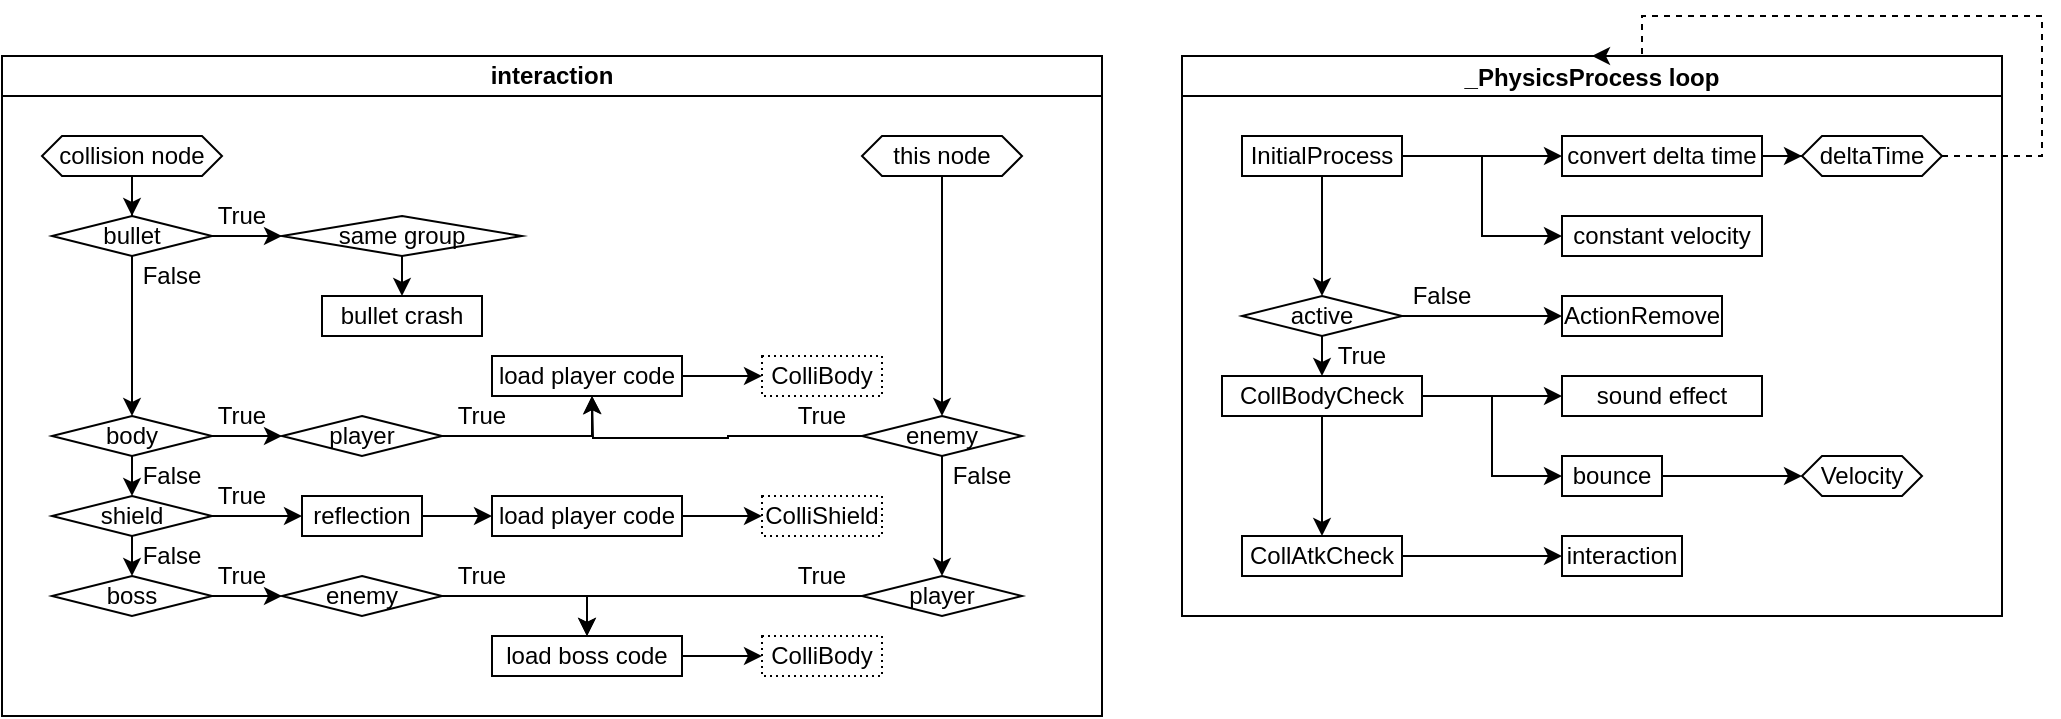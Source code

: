 <mxfile version="21.1.8" type="device">
  <diagram name="페이지-1" id="UgQnZZHE3g6T8qRqS0_P">
    <mxGraphModel dx="1434" dy="699" grid="1" gridSize="10" guides="1" tooltips="1" connect="1" arrows="1" fold="1" page="1" pageScale="1" pageWidth="1060" pageHeight="390" math="0" shadow="0">
      <root>
        <mxCell id="0" />
        <mxCell id="1" parent="0" />
        <mxCell id="aSp9sIrpWUqhBLQok1iG-1" value="_PhysicsProcess loop" style="swimlane;startSize=20;" vertex="1" parent="1">
          <mxGeometry x="610" y="40" width="410" height="280" as="geometry" />
        </mxCell>
        <mxCell id="aSp9sIrpWUqhBLQok1iG-5" value="constant velocity" style="rounded=0;whiteSpace=wrap;html=1;" vertex="1" parent="aSp9sIrpWUqhBLQok1iG-1">
          <mxGeometry x="190" y="80" width="100" height="20" as="geometry" />
        </mxCell>
        <mxCell id="aSp9sIrpWUqhBLQok1iG-6" style="edgeStyle=orthogonalEdgeStyle;rounded=0;orthogonalLoop=1;jettySize=auto;html=1;entryX=0;entryY=0.5;entryDx=0;entryDy=0;" edge="1" parent="aSp9sIrpWUqhBLQok1iG-1" source="aSp9sIrpWUqhBLQok1iG-8" target="aSp9sIrpWUqhBLQok1iG-9">
          <mxGeometry relative="1" as="geometry" />
        </mxCell>
        <mxCell id="aSp9sIrpWUqhBLQok1iG-7" style="edgeStyle=orthogonalEdgeStyle;rounded=0;orthogonalLoop=1;jettySize=auto;html=1;entryX=0.5;entryY=0;entryDx=0;entryDy=0;" edge="1" parent="aSp9sIrpWUqhBLQok1iG-1" source="aSp9sIrpWUqhBLQok1iG-8" target="aSp9sIrpWUqhBLQok1iG-11">
          <mxGeometry relative="1" as="geometry" />
        </mxCell>
        <mxCell id="aSp9sIrpWUqhBLQok1iG-57" style="edgeStyle=orthogonalEdgeStyle;rounded=0;orthogonalLoop=1;jettySize=auto;html=1;entryX=0;entryY=0.5;entryDx=0;entryDy=0;" edge="1" parent="aSp9sIrpWUqhBLQok1iG-1" source="aSp9sIrpWUqhBLQok1iG-8" target="aSp9sIrpWUqhBLQok1iG-56">
          <mxGeometry relative="1" as="geometry" />
        </mxCell>
        <mxCell id="aSp9sIrpWUqhBLQok1iG-8" value="CollBodyCheck" style="rounded=0;whiteSpace=wrap;html=1;" vertex="1" parent="aSp9sIrpWUqhBLQok1iG-1">
          <mxGeometry x="20" y="160" width="100" height="20" as="geometry" />
        </mxCell>
        <mxCell id="aSp9sIrpWUqhBLQok1iG-9" value="sound effect" style="rounded=0;whiteSpace=wrap;html=1;" vertex="1" parent="aSp9sIrpWUqhBLQok1iG-1">
          <mxGeometry x="190" y="160" width="100" height="20" as="geometry" />
        </mxCell>
        <mxCell id="aSp9sIrpWUqhBLQok1iG-10" style="edgeStyle=orthogonalEdgeStyle;rounded=0;orthogonalLoop=1;jettySize=auto;html=1;entryX=0;entryY=0.5;entryDx=0;entryDy=0;" edge="1" parent="aSp9sIrpWUqhBLQok1iG-1" source="aSp9sIrpWUqhBLQok1iG-11" target="aSp9sIrpWUqhBLQok1iG-12">
          <mxGeometry relative="1" as="geometry" />
        </mxCell>
        <mxCell id="aSp9sIrpWUqhBLQok1iG-11" value="CollAtkCheck" style="rounded=0;whiteSpace=wrap;html=1;" vertex="1" parent="aSp9sIrpWUqhBLQok1iG-1">
          <mxGeometry x="30" y="240" width="80" height="20" as="geometry" />
        </mxCell>
        <mxCell id="aSp9sIrpWUqhBLQok1iG-12" value="interaction" style="rounded=0;whiteSpace=wrap;html=1;" vertex="1" parent="aSp9sIrpWUqhBLQok1iG-1">
          <mxGeometry x="190" y="240" width="60" height="20" as="geometry" />
        </mxCell>
        <mxCell id="aSp9sIrpWUqhBLQok1iG-14" value="Velocity" style="shape=hexagon;perimeter=hexagonPerimeter2;whiteSpace=wrap;html=1;fixedSize=1;size=10;" vertex="1" parent="aSp9sIrpWUqhBLQok1iG-1">
          <mxGeometry x="310" y="200" width="60" height="20" as="geometry" />
        </mxCell>
        <mxCell id="aSp9sIrpWUqhBLQok1iG-15" value="" style="endArrow=classic;html=1;rounded=0;exitX=1;exitY=0.5;exitDx=0;exitDy=0;entryX=0;entryY=0.5;entryDx=0;entryDy=0;" edge="1" parent="aSp9sIrpWUqhBLQok1iG-1" source="aSp9sIrpWUqhBLQok1iG-56" target="aSp9sIrpWUqhBLQok1iG-14">
          <mxGeometry width="50" height="50" relative="1" as="geometry">
            <mxPoint x="40" y="260" as="sourcePoint" />
            <mxPoint x="90" y="210" as="targetPoint" />
          </mxGeometry>
        </mxCell>
        <mxCell id="aSp9sIrpWUqhBLQok1iG-68" style="edgeStyle=orthogonalEdgeStyle;rounded=0;orthogonalLoop=1;jettySize=auto;html=1;entryX=0;entryY=0.5;entryDx=0;entryDy=0;" edge="1" parent="aSp9sIrpWUqhBLQok1iG-1" source="aSp9sIrpWUqhBLQok1iG-51" target="aSp9sIrpWUqhBLQok1iG-54">
          <mxGeometry relative="1" as="geometry" />
        </mxCell>
        <mxCell id="aSp9sIrpWUqhBLQok1iG-51" value="active" style="rhombus;whiteSpace=wrap;html=1;" vertex="1" parent="aSp9sIrpWUqhBLQok1iG-1">
          <mxGeometry x="30" y="120" width="80" height="20" as="geometry" />
        </mxCell>
        <mxCell id="aSp9sIrpWUqhBLQok1iG-54" value="ActionRemove" style="rounded=0;whiteSpace=wrap;html=1;" vertex="1" parent="aSp9sIrpWUqhBLQok1iG-1">
          <mxGeometry x="190" y="120" width="80" height="20" as="geometry" />
        </mxCell>
        <mxCell id="aSp9sIrpWUqhBLQok1iG-56" value="bounce" style="rounded=0;whiteSpace=wrap;html=1;" vertex="1" parent="aSp9sIrpWUqhBLQok1iG-1">
          <mxGeometry x="190" y="200" width="50" height="20" as="geometry" />
        </mxCell>
        <mxCell id="aSp9sIrpWUqhBLQok1iG-69" value="True" style="text;html=1;strokeColor=none;fillColor=none;align=center;verticalAlign=middle;whiteSpace=wrap;rounded=0;" vertex="1" parent="aSp9sIrpWUqhBLQok1iG-1">
          <mxGeometry x="70" y="140" width="40" height="20" as="geometry" />
        </mxCell>
        <mxCell id="aSp9sIrpWUqhBLQok1iG-71" value="" style="endArrow=classic;html=1;rounded=0;exitX=0.5;exitY=1;exitDx=0;exitDy=0;entryX=0.5;entryY=0;entryDx=0;entryDy=0;" edge="1" parent="aSp9sIrpWUqhBLQok1iG-1" source="aSp9sIrpWUqhBLQok1iG-51" target="aSp9sIrpWUqhBLQok1iG-8">
          <mxGeometry width="50" height="50" relative="1" as="geometry">
            <mxPoint x="10" y="160" as="sourcePoint" />
            <mxPoint x="60" y="110" as="targetPoint" />
          </mxGeometry>
        </mxCell>
        <mxCell id="aSp9sIrpWUqhBLQok1iG-72" value="False" style="text;html=1;strokeColor=none;fillColor=none;align=center;verticalAlign=middle;whiteSpace=wrap;rounded=0;" vertex="1" parent="aSp9sIrpWUqhBLQok1iG-1">
          <mxGeometry x="110" y="110" width="40" height="20" as="geometry" />
        </mxCell>
        <mxCell id="aSp9sIrpWUqhBLQok1iG-37" style="edgeStyle=orthogonalEdgeStyle;rounded=0;orthogonalLoop=1;jettySize=auto;html=1;entryX=0;entryY=0.5;entryDx=0;entryDy=0;" edge="1" parent="aSp9sIrpWUqhBLQok1iG-1" source="aSp9sIrpWUqhBLQok1iG-39" target="aSp9sIrpWUqhBLQok1iG-5">
          <mxGeometry relative="1" as="geometry" />
        </mxCell>
        <mxCell id="aSp9sIrpWUqhBLQok1iG-53" style="edgeStyle=orthogonalEdgeStyle;rounded=0;orthogonalLoop=1;jettySize=auto;html=1;entryX=0.5;entryY=0;entryDx=0;entryDy=0;" edge="1" parent="aSp9sIrpWUqhBLQok1iG-1" source="aSp9sIrpWUqhBLQok1iG-39" target="aSp9sIrpWUqhBLQok1iG-51">
          <mxGeometry relative="1" as="geometry" />
        </mxCell>
        <mxCell id="aSp9sIrpWUqhBLQok1iG-39" value="InitialProcess" style="rounded=0;whiteSpace=wrap;html=1;" vertex="1" parent="aSp9sIrpWUqhBLQok1iG-1">
          <mxGeometry x="30" y="40" width="80" height="20" as="geometry" />
        </mxCell>
        <mxCell id="aSp9sIrpWUqhBLQok1iG-41" value="convert delta time" style="rounded=0;whiteSpace=wrap;html=1;" vertex="1" parent="aSp9sIrpWUqhBLQok1iG-1">
          <mxGeometry x="190" y="40" width="100" height="20" as="geometry" />
        </mxCell>
        <mxCell id="aSp9sIrpWUqhBLQok1iG-36" style="edgeStyle=orthogonalEdgeStyle;rounded=0;orthogonalLoop=1;jettySize=auto;html=1;entryX=0;entryY=0.5;entryDx=0;entryDy=0;" edge="1" parent="aSp9sIrpWUqhBLQok1iG-1" source="aSp9sIrpWUqhBLQok1iG-39" target="aSp9sIrpWUqhBLQok1iG-41">
          <mxGeometry relative="1" as="geometry" />
        </mxCell>
        <mxCell id="aSp9sIrpWUqhBLQok1iG-42" value="deltaTime" style="shape=hexagon;perimeter=hexagonPerimeter2;whiteSpace=wrap;html=1;fixedSize=1;size=10;" vertex="1" parent="aSp9sIrpWUqhBLQok1iG-1">
          <mxGeometry x="310" y="40" width="70" height="20" as="geometry" />
        </mxCell>
        <mxCell id="aSp9sIrpWUqhBLQok1iG-43" style="edgeStyle=orthogonalEdgeStyle;rounded=0;orthogonalLoop=1;jettySize=auto;html=1;entryX=0.5;entryY=0;entryDx=0;entryDy=0;dashed=1;exitX=1;exitY=0.5;exitDx=0;exitDy=0;" edge="1" parent="aSp9sIrpWUqhBLQok1iG-1" source="aSp9sIrpWUqhBLQok1iG-42" target="aSp9sIrpWUqhBLQok1iG-1">
          <mxGeometry relative="1" as="geometry">
            <mxPoint x="390" y="50" as="sourcePoint" />
            <mxPoint x="230" as="targetPoint" />
            <Array as="points">
              <mxPoint x="430" y="50" />
              <mxPoint x="430" y="-20" />
              <mxPoint x="230" y="-20" />
              <mxPoint x="230" />
            </Array>
          </mxGeometry>
        </mxCell>
        <mxCell id="aSp9sIrpWUqhBLQok1iG-40" style="edgeStyle=orthogonalEdgeStyle;rounded=0;orthogonalLoop=1;jettySize=auto;html=1;entryX=0;entryY=0.5;entryDx=0;entryDy=0;" edge="1" parent="aSp9sIrpWUqhBLQok1iG-1" source="aSp9sIrpWUqhBLQok1iG-41" target="aSp9sIrpWUqhBLQok1iG-42">
          <mxGeometry relative="1" as="geometry" />
        </mxCell>
        <mxCell id="aSp9sIrpWUqhBLQok1iG-59" value="interaction" style="swimlane;whiteSpace=wrap;html=1;startSize=20;" vertex="1" parent="1">
          <mxGeometry x="20" y="40" width="550" height="330" as="geometry" />
        </mxCell>
        <mxCell id="aSp9sIrpWUqhBLQok1iG-92" style="edgeStyle=orthogonalEdgeStyle;rounded=0;orthogonalLoop=1;jettySize=auto;html=1;entryX=0.5;entryY=0;entryDx=0;entryDy=0;" edge="1" parent="aSp9sIrpWUqhBLQok1iG-59" source="aSp9sIrpWUqhBLQok1iG-63" target="aSp9sIrpWUqhBLQok1iG-65">
          <mxGeometry relative="1" as="geometry" />
        </mxCell>
        <mxCell id="aSp9sIrpWUqhBLQok1iG-63" value="collision node" style="shape=hexagon;perimeter=hexagonPerimeter2;whiteSpace=wrap;html=1;fixedSize=1;size=10;" vertex="1" parent="aSp9sIrpWUqhBLQok1iG-59">
          <mxGeometry x="20" y="40" width="90" height="20" as="geometry" />
        </mxCell>
        <mxCell id="aSp9sIrpWUqhBLQok1iG-65" value="bullet" style="rhombus;whiteSpace=wrap;html=1;" vertex="1" parent="aSp9sIrpWUqhBLQok1iG-59">
          <mxGeometry x="25" y="80" width="80" height="20" as="geometry" />
        </mxCell>
        <mxCell id="aSp9sIrpWUqhBLQok1iG-86" style="edgeStyle=orthogonalEdgeStyle;rounded=0;orthogonalLoop=1;jettySize=auto;html=1;entryX=0;entryY=0.5;entryDx=0;entryDy=0;" edge="1" parent="aSp9sIrpWUqhBLQok1iG-59" source="aSp9sIrpWUqhBLQok1iG-67" target="aSp9sIrpWUqhBLQok1iG-83">
          <mxGeometry relative="1" as="geometry" />
        </mxCell>
        <mxCell id="aSp9sIrpWUqhBLQok1iG-67" value="body" style="rhombus;whiteSpace=wrap;html=1;" vertex="1" parent="aSp9sIrpWUqhBLQok1iG-59">
          <mxGeometry x="25" y="180" width="80" height="20" as="geometry" />
        </mxCell>
        <mxCell id="aSp9sIrpWUqhBLQok1iG-103" style="edgeStyle=orthogonalEdgeStyle;rounded=0;orthogonalLoop=1;jettySize=auto;html=1;entryX=0;entryY=0.5;entryDx=0;entryDy=0;" edge="1" parent="aSp9sIrpWUqhBLQok1iG-59" source="aSp9sIrpWUqhBLQok1iG-66" target="aSp9sIrpWUqhBLQok1iG-91">
          <mxGeometry relative="1" as="geometry" />
        </mxCell>
        <mxCell id="aSp9sIrpWUqhBLQok1iG-66" value="shield" style="rhombus;whiteSpace=wrap;html=1;" vertex="1" parent="aSp9sIrpWUqhBLQok1iG-59">
          <mxGeometry x="25" y="220" width="80" height="20" as="geometry" />
        </mxCell>
        <mxCell id="aSp9sIrpWUqhBLQok1iG-74" value="False" style="text;html=1;strokeColor=none;fillColor=none;align=center;verticalAlign=middle;whiteSpace=wrap;rounded=0;" vertex="1" parent="aSp9sIrpWUqhBLQok1iG-59">
          <mxGeometry x="65" y="100" width="40" height="20" as="geometry" />
        </mxCell>
        <mxCell id="aSp9sIrpWUqhBLQok1iG-75" value="True" style="text;html=1;strokeColor=none;fillColor=none;align=center;verticalAlign=middle;whiteSpace=wrap;rounded=0;" vertex="1" parent="aSp9sIrpWUqhBLQok1iG-59">
          <mxGeometry x="100" y="70" width="40" height="20" as="geometry" />
        </mxCell>
        <mxCell id="aSp9sIrpWUqhBLQok1iG-102" style="edgeStyle=orthogonalEdgeStyle;rounded=0;orthogonalLoop=1;jettySize=auto;html=1;entryX=0;entryY=0.5;entryDx=0;entryDy=0;" edge="1" parent="aSp9sIrpWUqhBLQok1iG-59" source="aSp9sIrpWUqhBLQok1iG-61" target="aSp9sIrpWUqhBLQok1iG-99">
          <mxGeometry relative="1" as="geometry" />
        </mxCell>
        <mxCell id="aSp9sIrpWUqhBLQok1iG-61" value="boss" style="rhombus;whiteSpace=wrap;html=1;" vertex="1" parent="aSp9sIrpWUqhBLQok1iG-59">
          <mxGeometry x="25" y="260" width="80" height="20" as="geometry" />
        </mxCell>
        <mxCell id="aSp9sIrpWUqhBLQok1iG-76" value="" style="endArrow=classic;html=1;rounded=0;exitX=0;exitY=0;exitDx=0;exitDy=0;entryX=0.5;entryY=0;entryDx=0;entryDy=0;" edge="1" parent="aSp9sIrpWUqhBLQok1iG-59" source="aSp9sIrpWUqhBLQok1iG-74" target="aSp9sIrpWUqhBLQok1iG-67">
          <mxGeometry width="50" height="50" relative="1" as="geometry">
            <mxPoint x="340" y="160" as="sourcePoint" />
            <mxPoint x="390" y="110" as="targetPoint" />
          </mxGeometry>
        </mxCell>
        <mxCell id="aSp9sIrpWUqhBLQok1iG-77" value="" style="endArrow=classic;html=1;rounded=0;exitX=0.5;exitY=1;exitDx=0;exitDy=0;entryX=0.5;entryY=0;entryDx=0;entryDy=0;" edge="1" parent="aSp9sIrpWUqhBLQok1iG-59" source="aSp9sIrpWUqhBLQok1iG-67" target="aSp9sIrpWUqhBLQok1iG-66">
          <mxGeometry width="50" height="50" relative="1" as="geometry">
            <mxPoint x="340" y="220" as="sourcePoint" />
            <mxPoint x="390" y="170" as="targetPoint" />
          </mxGeometry>
        </mxCell>
        <mxCell id="aSp9sIrpWUqhBLQok1iG-78" value="" style="endArrow=classic;html=1;rounded=0;exitX=0.5;exitY=1;exitDx=0;exitDy=0;entryX=0.5;entryY=0;entryDx=0;entryDy=0;" edge="1" parent="aSp9sIrpWUqhBLQok1iG-59" source="aSp9sIrpWUqhBLQok1iG-66" target="aSp9sIrpWUqhBLQok1iG-61">
          <mxGeometry width="50" height="50" relative="1" as="geometry">
            <mxPoint x="340" y="220" as="sourcePoint" />
            <mxPoint x="390" y="170" as="targetPoint" />
          </mxGeometry>
        </mxCell>
        <mxCell id="aSp9sIrpWUqhBLQok1iG-79" value="False" style="text;html=1;strokeColor=none;fillColor=none;align=center;verticalAlign=middle;whiteSpace=wrap;rounded=0;" vertex="1" parent="aSp9sIrpWUqhBLQok1iG-59">
          <mxGeometry x="65" y="200" width="40" height="20" as="geometry" />
        </mxCell>
        <mxCell id="aSp9sIrpWUqhBLQok1iG-80" value="False" style="text;html=1;strokeColor=none;fillColor=none;align=center;verticalAlign=middle;whiteSpace=wrap;rounded=0;" vertex="1" parent="aSp9sIrpWUqhBLQok1iG-59">
          <mxGeometry x="65" y="240" width="40" height="20" as="geometry" />
        </mxCell>
        <mxCell id="aSp9sIrpWUqhBLQok1iG-87" style="edgeStyle=orthogonalEdgeStyle;rounded=0;orthogonalLoop=1;jettySize=auto;html=1;entryX=0.5;entryY=1;entryDx=0;entryDy=0;" edge="1" parent="aSp9sIrpWUqhBLQok1iG-59" source="aSp9sIrpWUqhBLQok1iG-83">
          <mxGeometry relative="1" as="geometry">
            <mxPoint x="295" y="170" as="targetPoint" />
            <Array as="points">
              <mxPoint x="295" y="190" />
            </Array>
          </mxGeometry>
        </mxCell>
        <mxCell id="aSp9sIrpWUqhBLQok1iG-83" value="player" style="rhombus;whiteSpace=wrap;html=1;" vertex="1" parent="aSp9sIrpWUqhBLQok1iG-59">
          <mxGeometry x="140" y="180" width="80" height="20" as="geometry" />
        </mxCell>
        <mxCell id="aSp9sIrpWUqhBLQok1iG-89" value="True" style="text;html=1;strokeColor=none;fillColor=none;align=center;verticalAlign=middle;whiteSpace=wrap;rounded=0;" vertex="1" parent="aSp9sIrpWUqhBLQok1iG-59">
          <mxGeometry x="100" y="170" width="40" height="20" as="geometry" />
        </mxCell>
        <mxCell id="aSp9sIrpWUqhBLQok1iG-90" value="True" style="text;html=1;strokeColor=none;fillColor=none;align=center;verticalAlign=middle;whiteSpace=wrap;rounded=0;" vertex="1" parent="aSp9sIrpWUqhBLQok1iG-59">
          <mxGeometry x="220" y="170" width="40" height="20" as="geometry" />
        </mxCell>
        <mxCell id="aSp9sIrpWUqhBLQok1iG-107" style="edgeStyle=orthogonalEdgeStyle;rounded=0;orthogonalLoop=1;jettySize=auto;html=1;entryX=0;entryY=0.5;entryDx=0;entryDy=0;" edge="1" parent="aSp9sIrpWUqhBLQok1iG-59" source="aSp9sIrpWUqhBLQok1iG-91" target="aSp9sIrpWUqhBLQok1iG-105">
          <mxGeometry relative="1" as="geometry" />
        </mxCell>
        <mxCell id="aSp9sIrpWUqhBLQok1iG-91" value="reflection" style="rounded=0;whiteSpace=wrap;html=1;" vertex="1" parent="aSp9sIrpWUqhBLQok1iG-59">
          <mxGeometry x="150" y="220" width="60" height="20" as="geometry" />
        </mxCell>
        <mxCell id="aSp9sIrpWUqhBLQok1iG-100" style="edgeStyle=orthogonalEdgeStyle;rounded=0;orthogonalLoop=1;jettySize=auto;html=1;entryX=0.5;entryY=0;entryDx=0;entryDy=0;" edge="1" parent="aSp9sIrpWUqhBLQok1iG-59" source="aSp9sIrpWUqhBLQok1iG-93" target="aSp9sIrpWUqhBLQok1iG-94">
          <mxGeometry relative="1" as="geometry" />
        </mxCell>
        <mxCell id="aSp9sIrpWUqhBLQok1iG-93" value="this node" style="shape=hexagon;perimeter=hexagonPerimeter2;whiteSpace=wrap;html=1;fixedSize=1;size=10;" vertex="1" parent="aSp9sIrpWUqhBLQok1iG-59">
          <mxGeometry x="430" y="40" width="80" height="20" as="geometry" />
        </mxCell>
        <mxCell id="aSp9sIrpWUqhBLQok1iG-101" style="edgeStyle=orthogonalEdgeStyle;rounded=0;orthogonalLoop=1;jettySize=auto;html=1;entryX=0.5;entryY=0;entryDx=0;entryDy=0;" edge="1" parent="aSp9sIrpWUqhBLQok1iG-59" source="aSp9sIrpWUqhBLQok1iG-94" target="aSp9sIrpWUqhBLQok1iG-98">
          <mxGeometry relative="1" as="geometry" />
        </mxCell>
        <mxCell id="aSp9sIrpWUqhBLQok1iG-108" style="edgeStyle=orthogonalEdgeStyle;rounded=0;orthogonalLoop=1;jettySize=auto;html=1;entryX=0.5;entryY=1;entryDx=0;entryDy=0;" edge="1" parent="aSp9sIrpWUqhBLQok1iG-59" source="aSp9sIrpWUqhBLQok1iG-94">
          <mxGeometry relative="1" as="geometry">
            <mxPoint x="295" y="170" as="targetPoint" />
          </mxGeometry>
        </mxCell>
        <mxCell id="aSp9sIrpWUqhBLQok1iG-94" value="enemy" style="rhombus;whiteSpace=wrap;html=1;" vertex="1" parent="aSp9sIrpWUqhBLQok1iG-59">
          <mxGeometry x="430" y="180" width="80" height="20" as="geometry" />
        </mxCell>
        <mxCell id="aSp9sIrpWUqhBLQok1iG-95" value="bullet crash" style="rounded=0;whiteSpace=wrap;html=1;" vertex="1" parent="aSp9sIrpWUqhBLQok1iG-59">
          <mxGeometry x="160" y="120" width="80" height="20" as="geometry" />
        </mxCell>
        <mxCell id="aSp9sIrpWUqhBLQok1iG-96" value="same group" style="rhombus;whiteSpace=wrap;html=1;" vertex="1" parent="aSp9sIrpWUqhBLQok1iG-59">
          <mxGeometry x="140" y="80" width="120" height="20" as="geometry" />
        </mxCell>
        <mxCell id="aSp9sIrpWUqhBLQok1iG-97" value="" style="endArrow=classic;html=1;rounded=0;exitX=0.5;exitY=1;exitDx=0;exitDy=0;entryX=0.5;entryY=0;entryDx=0;entryDy=0;" edge="1" parent="aSp9sIrpWUqhBLQok1iG-59" source="aSp9sIrpWUqhBLQok1iG-96" target="aSp9sIrpWUqhBLQok1iG-95">
          <mxGeometry width="50" height="50" relative="1" as="geometry">
            <mxPoint x="610" y="180" as="sourcePoint" />
            <mxPoint x="660" y="130" as="targetPoint" />
          </mxGeometry>
        </mxCell>
        <mxCell id="aSp9sIrpWUqhBLQok1iG-114" style="edgeStyle=orthogonalEdgeStyle;rounded=0;orthogonalLoop=1;jettySize=auto;html=1;entryX=0.5;entryY=0;entryDx=0;entryDy=0;" edge="1" parent="aSp9sIrpWUqhBLQok1iG-59" source="aSp9sIrpWUqhBLQok1iG-98" target="aSp9sIrpWUqhBLQok1iG-49">
          <mxGeometry relative="1" as="geometry" />
        </mxCell>
        <mxCell id="aSp9sIrpWUqhBLQok1iG-98" value="player" style="rhombus;whiteSpace=wrap;html=1;" vertex="1" parent="aSp9sIrpWUqhBLQok1iG-59">
          <mxGeometry x="430" y="260" width="80" height="20" as="geometry" />
        </mxCell>
        <mxCell id="aSp9sIrpWUqhBLQok1iG-113" style="edgeStyle=orthogonalEdgeStyle;rounded=0;orthogonalLoop=1;jettySize=auto;html=1;" edge="1" parent="aSp9sIrpWUqhBLQok1iG-59" source="aSp9sIrpWUqhBLQok1iG-99" target="aSp9sIrpWUqhBLQok1iG-49">
          <mxGeometry relative="1" as="geometry" />
        </mxCell>
        <mxCell id="aSp9sIrpWUqhBLQok1iG-99" value="enemy" style="rhombus;whiteSpace=wrap;html=1;" vertex="1" parent="aSp9sIrpWUqhBLQok1iG-59">
          <mxGeometry x="140" y="260" width="80" height="20" as="geometry" />
        </mxCell>
        <mxCell id="aSp9sIrpWUqhBLQok1iG-105" value="load player code" style="rounded=0;whiteSpace=wrap;html=1;" vertex="1" parent="aSp9sIrpWUqhBLQok1iG-59">
          <mxGeometry x="245" y="220" width="95" height="20" as="geometry" />
        </mxCell>
        <mxCell id="aSp9sIrpWUqhBLQok1iG-106" value="ColliShield" style="rounded=0;whiteSpace=wrap;html=1;dashed=1;dashPattern=1 2;" vertex="1" parent="aSp9sIrpWUqhBLQok1iG-59">
          <mxGeometry x="380" y="220" width="60" height="20" as="geometry" />
        </mxCell>
        <mxCell id="aSp9sIrpWUqhBLQok1iG-104" style="edgeStyle=orthogonalEdgeStyle;rounded=0;orthogonalLoop=1;jettySize=auto;html=1;entryX=0;entryY=0.5;entryDx=0;entryDy=0;" edge="1" parent="aSp9sIrpWUqhBLQok1iG-59" source="aSp9sIrpWUqhBLQok1iG-105" target="aSp9sIrpWUqhBLQok1iG-106">
          <mxGeometry relative="1" as="geometry" />
        </mxCell>
        <mxCell id="aSp9sIrpWUqhBLQok1iG-109" value="True" style="text;html=1;strokeColor=none;fillColor=none;align=center;verticalAlign=middle;whiteSpace=wrap;rounded=0;" vertex="1" parent="aSp9sIrpWUqhBLQok1iG-59">
          <mxGeometry x="100" y="210" width="40" height="20" as="geometry" />
        </mxCell>
        <mxCell id="aSp9sIrpWUqhBLQok1iG-110" value="True" style="text;html=1;strokeColor=none;fillColor=none;align=center;verticalAlign=middle;whiteSpace=wrap;rounded=0;" vertex="1" parent="aSp9sIrpWUqhBLQok1iG-59">
          <mxGeometry x="390" y="170" width="40" height="20" as="geometry" />
        </mxCell>
        <mxCell id="aSp9sIrpWUqhBLQok1iG-111" value="False" style="text;html=1;strokeColor=none;fillColor=none;align=center;verticalAlign=middle;whiteSpace=wrap;rounded=0;" vertex="1" parent="aSp9sIrpWUqhBLQok1iG-59">
          <mxGeometry x="470" y="200" width="40" height="20" as="geometry" />
        </mxCell>
        <mxCell id="aSp9sIrpWUqhBLQok1iG-123" style="edgeStyle=orthogonalEdgeStyle;rounded=0;orthogonalLoop=1;jettySize=auto;html=1;entryX=0;entryY=0.5;entryDx=0;entryDy=0;" edge="1" parent="aSp9sIrpWUqhBLQok1iG-59" source="aSp9sIrpWUqhBLQok1iG-49" target="aSp9sIrpWUqhBLQok1iG-112">
          <mxGeometry relative="1" as="geometry" />
        </mxCell>
        <mxCell id="aSp9sIrpWUqhBLQok1iG-49" value="load boss code" style="rounded=0;whiteSpace=wrap;html=1;" vertex="1" parent="aSp9sIrpWUqhBLQok1iG-59">
          <mxGeometry x="245" y="290" width="95" height="20" as="geometry" />
        </mxCell>
        <mxCell id="aSp9sIrpWUqhBLQok1iG-112" value="ColliBody" style="rounded=0;whiteSpace=wrap;html=1;dashed=1;dashPattern=1 2;" vertex="1" parent="aSp9sIrpWUqhBLQok1iG-59">
          <mxGeometry x="380" y="290" width="60" height="20" as="geometry" />
        </mxCell>
        <mxCell id="aSp9sIrpWUqhBLQok1iG-118" value="True" style="text;html=1;strokeColor=none;fillColor=none;align=center;verticalAlign=middle;whiteSpace=wrap;rounded=0;" vertex="1" parent="aSp9sIrpWUqhBLQok1iG-59">
          <mxGeometry x="100" y="250" width="40" height="20" as="geometry" />
        </mxCell>
        <mxCell id="aSp9sIrpWUqhBLQok1iG-119" value="True" style="text;html=1;strokeColor=none;fillColor=none;align=center;verticalAlign=middle;whiteSpace=wrap;rounded=0;" vertex="1" parent="aSp9sIrpWUqhBLQok1iG-59">
          <mxGeometry x="390" y="250" width="40" height="20" as="geometry" />
        </mxCell>
        <mxCell id="aSp9sIrpWUqhBLQok1iG-120" value="True" style="text;html=1;strokeColor=none;fillColor=none;align=center;verticalAlign=middle;whiteSpace=wrap;rounded=0;" vertex="1" parent="aSp9sIrpWUqhBLQok1iG-59">
          <mxGeometry x="220" y="250" width="40" height="20" as="geometry" />
        </mxCell>
        <mxCell id="aSp9sIrpWUqhBLQok1iG-127" style="edgeStyle=orthogonalEdgeStyle;rounded=0;orthogonalLoop=1;jettySize=auto;html=1;entryX=0;entryY=0.5;entryDx=0;entryDy=0;" edge="1" parent="aSp9sIrpWUqhBLQok1iG-59" source="aSp9sIrpWUqhBLQok1iG-124" target="aSp9sIrpWUqhBLQok1iG-125">
          <mxGeometry relative="1" as="geometry" />
        </mxCell>
        <mxCell id="aSp9sIrpWUqhBLQok1iG-124" value="load player code" style="rounded=0;whiteSpace=wrap;html=1;" vertex="1" parent="aSp9sIrpWUqhBLQok1iG-59">
          <mxGeometry x="245" y="150" width="95" height="20" as="geometry" />
        </mxCell>
        <mxCell id="aSp9sIrpWUqhBLQok1iG-125" value="ColliBody" style="rounded=0;whiteSpace=wrap;html=1;dashed=1;dashPattern=1 2;" vertex="1" parent="aSp9sIrpWUqhBLQok1iG-59">
          <mxGeometry x="380" y="150" width="60" height="20" as="geometry" />
        </mxCell>
        <mxCell id="aSp9sIrpWUqhBLQok1iG-82" value="" style="endArrow=classic;html=1;rounded=0;exitX=1;exitY=0.5;exitDx=0;exitDy=0;" edge="1" parent="1" source="aSp9sIrpWUqhBLQok1iG-65">
          <mxGeometry width="50" height="50" relative="1" as="geometry">
            <mxPoint x="360" y="200" as="sourcePoint" />
            <mxPoint x="160" y="130" as="targetPoint" />
          </mxGeometry>
        </mxCell>
      </root>
    </mxGraphModel>
  </diagram>
</mxfile>
